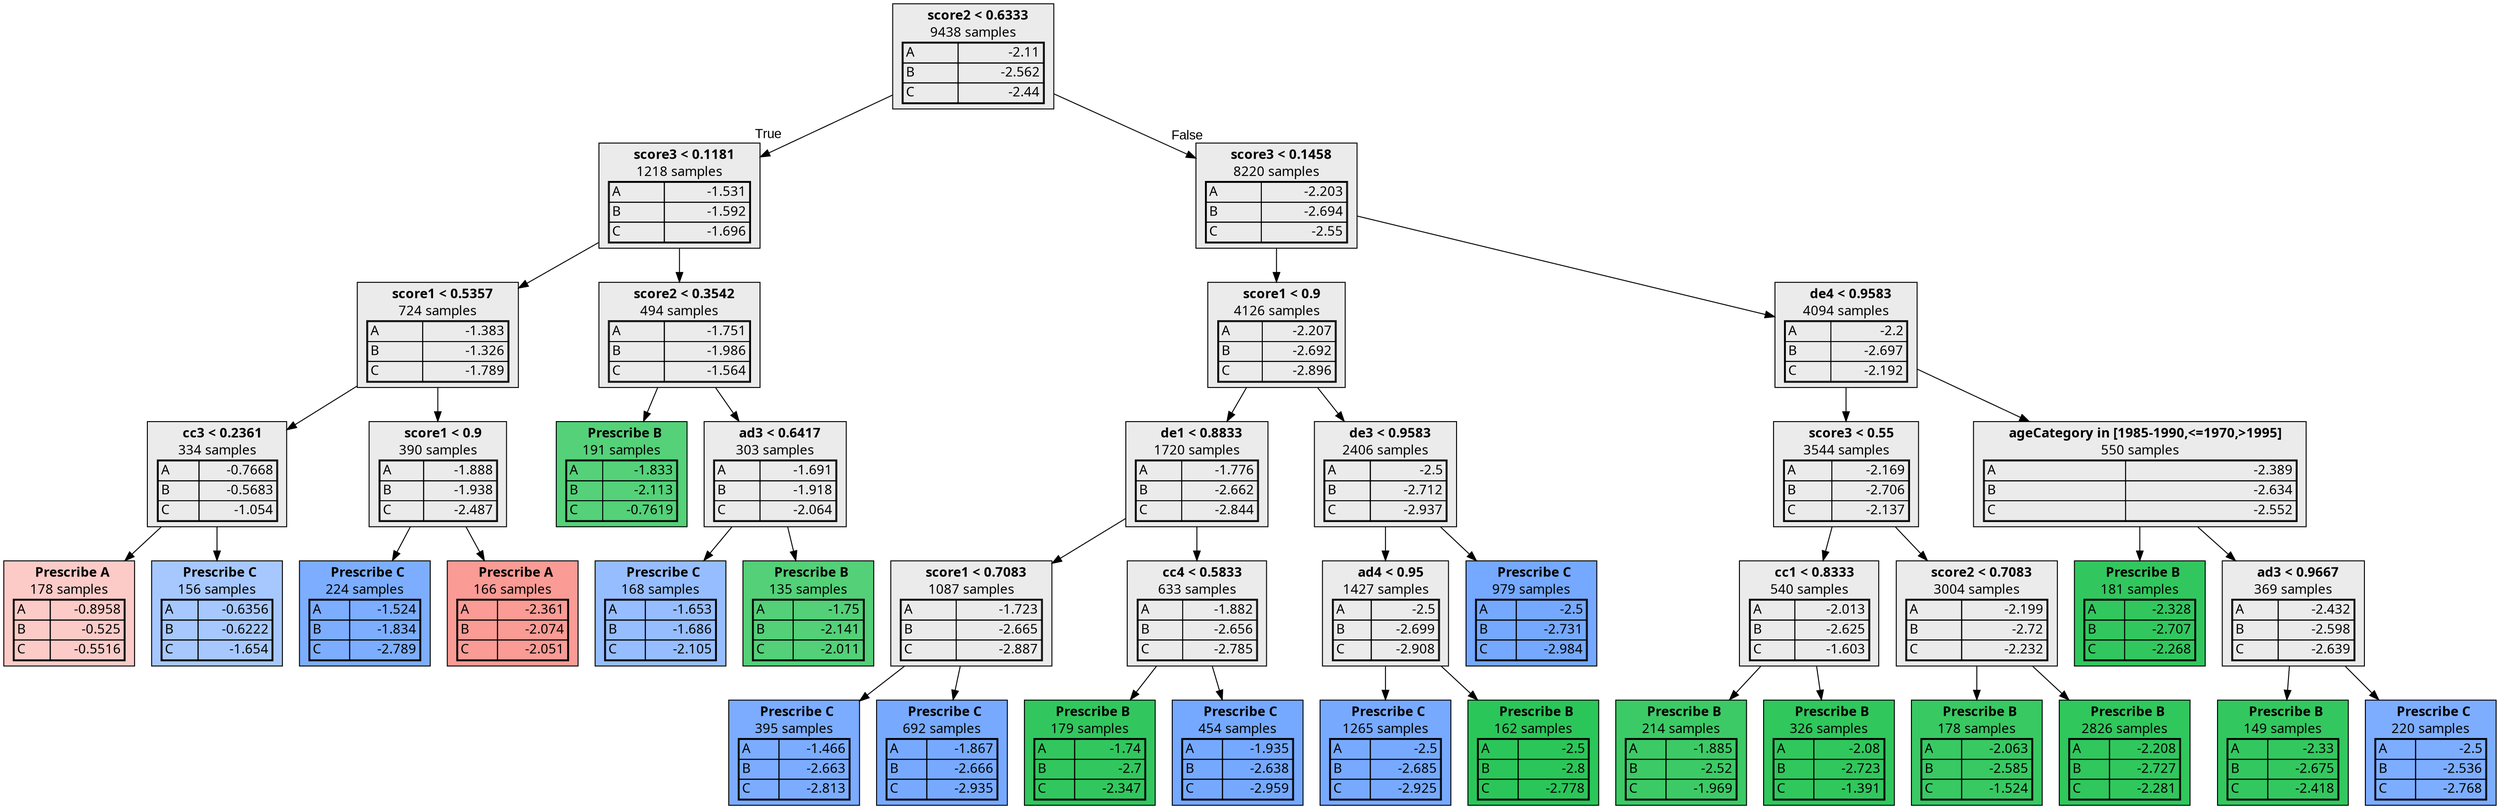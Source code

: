 digraph {
    1 [label=<  <TABLE BORDER="0" CELLPADDING="0">
      <TR>
    <TD>
      <B> score2 &lt; 0.6333</B>
    </TD>
  </TR>

    <TR>
      <TD>9438 samples</TD>
    </TR>
    <TR>
  <TD>
    <TABLE CELLSPACING="0">
      
        <TR >
    <TD ALIGN="LEFT">A</TD>
    <TD ALIGN="RIGHT">-2.11</TD>
  </TR>
  <TR class="highlighted">
    <TD ALIGN="LEFT">B</TD>
    <TD ALIGN="RIGHT">-2.562</TD>
  </TR>
  <TR >
    <TD ALIGN="LEFT">C</TD>
    <TD ALIGN="RIGHT">-2.44</TD>
  </TR>

    </TABLE>
  </TD>
</TR>

  </TABLE>
>,fillcolor="#EBEBEB",shape=box,fontname="bold arial",style="filled"];
    1 -> 2 [labeldistance=2.5, labelangle=45, headlabel="True",fontname="arial"];
    1 -> 15 [labeldistance=2.5, labelangle=-45, headlabel="False",fontname="arial"];
    2 [label=<  <TABLE BORDER="0" CELLPADDING="0">
      <TR>
    <TD>
      <B> score3 &lt; 0.1181</B>
    </TD>
  </TR>

    <TR>
      <TD>1218 samples</TD>
    </TR>
    <TR>
  <TD>
    <TABLE CELLSPACING="0">
      
        <TR >
    <TD ALIGN="LEFT">A</TD>
    <TD ALIGN="RIGHT">-1.531</TD>
  </TR>
  <TR >
    <TD ALIGN="LEFT">B</TD>
    <TD ALIGN="RIGHT">-1.592</TD>
  </TR>
  <TR class="highlighted">
    <TD ALIGN="LEFT">C</TD>
    <TD ALIGN="RIGHT">-1.696</TD>
  </TR>

    </TABLE>
  </TD>
</TR>

  </TABLE>
>,fillcolor="#EBEBEB",shape=box,fontname="bold arial",style="filled"];
    2 -> 3;
    2 -> 10;
    3 [label=<  <TABLE BORDER="0" CELLPADDING="0">
      <TR>
    <TD>
      <B> score1 &lt; 0.5357</B>
    </TD>
  </TR>

    <TR>
      <TD>724 samples</TD>
    </TR>
    <TR>
  <TD>
    <TABLE CELLSPACING="0">
      
        <TR >
    <TD ALIGN="LEFT">A</TD>
    <TD ALIGN="RIGHT">-1.383</TD>
  </TR>
  <TR >
    <TD ALIGN="LEFT">B</TD>
    <TD ALIGN="RIGHT">-1.326</TD>
  </TR>
  <TR class="highlighted">
    <TD ALIGN="LEFT">C</TD>
    <TD ALIGN="RIGHT">-1.789</TD>
  </TR>

    </TABLE>
  </TD>
</TR>

  </TABLE>
>,fillcolor="#EBEBEB",shape=box,fontname="bold arial",style="filled"];
    3 -> 4;
    3 -> 7;
    4 [label=<  <TABLE BORDER="0" CELLPADDING="0">
      <TR>
    <TD>
      <B> cc3 &lt; 0.2361</B>
    </TD>
  </TR>

    <TR>
      <TD>334 samples</TD>
    </TR>
    <TR>
  <TD>
    <TABLE CELLSPACING="0">
      
        <TR >
    <TD ALIGN="LEFT">A</TD>
    <TD ALIGN="RIGHT">-0.7668</TD>
  </TR>
  <TR >
    <TD ALIGN="LEFT">B</TD>
    <TD ALIGN="RIGHT">-0.5683</TD>
  </TR>
  <TR class="highlighted">
    <TD ALIGN="LEFT">C</TD>
    <TD ALIGN="RIGHT">-1.054</TD>
  </TR>

    </TABLE>
  </TD>
</TR>

  </TABLE>
>,fillcolor="#EBEBEB",shape=box,fontname="bold arial",style="filled"];
    4 -> 5;
    4 -> 6;
    5 [label=<  <TABLE BORDER="0" CELLPADDING="0">
      <TR>
    <TD>
      <B>Prescribe A</B>
    </TD>
  </TR>

    <TR>
      <TD>178 samples</TD>
    </TR>
    <TR>
  <TD>
    <TABLE CELLSPACING="0">
      
        <TR class="highlighted">
    <TD ALIGN="LEFT">A</TD>
    <TD ALIGN="RIGHT">-0.8958</TD>
  </TR>
  <TR >
    <TD ALIGN="LEFT">B</TD>
    <TD ALIGN="RIGHT">-0.525</TD>
  </TR>
  <TR >
    <TD ALIGN="LEFT">C</TD>
    <TD ALIGN="RIGHT">-0.5516</TD>
  </TR>

    </TABLE>
  </TD>
</TR>

  </TABLE>
>,fillcolor="#F8766D60",shape=box,fontname="bold arial",style="filled",color=black];
    6 [label=<  <TABLE BORDER="0" CELLPADDING="0">
      <TR>
    <TD>
      <B>Prescribe C</B>
    </TD>
  </TR>

    <TR>
      <TD>156 samples</TD>
    </TR>
    <TR>
  <TD>
    <TABLE CELLSPACING="0">
      
        <TR >
    <TD ALIGN="LEFT">A</TD>
    <TD ALIGN="RIGHT">-0.6356</TD>
  </TR>
  <TR >
    <TD ALIGN="LEFT">B</TD>
    <TD ALIGN="RIGHT">-0.6222</TD>
  </TR>
  <TR class="highlighted">
    <TD ALIGN="LEFT">C</TD>
    <TD ALIGN="RIGHT">-1.654</TD>
  </TR>

    </TABLE>
  </TD>
</TR>

  </TABLE>
>,fillcolor="#619CFF8e",shape=box,fontname="bold arial",style="filled",color=black];
    7 [label=<  <TABLE BORDER="0" CELLPADDING="0">
      <TR>
    <TD>
      <B> score1 &lt; 0.9</B>
    </TD>
  </TR>

    <TR>
      <TD>390 samples</TD>
    </TR>
    <TR>
  <TD>
    <TABLE CELLSPACING="0">
      
        <TR >
    <TD ALIGN="LEFT">A</TD>
    <TD ALIGN="RIGHT">-1.888</TD>
  </TR>
  <TR >
    <TD ALIGN="LEFT">B</TD>
    <TD ALIGN="RIGHT">-1.938</TD>
  </TR>
  <TR class="highlighted">
    <TD ALIGN="LEFT">C</TD>
    <TD ALIGN="RIGHT">-2.487</TD>
  </TR>

    </TABLE>
  </TD>
</TR>

  </TABLE>
>,fillcolor="#EBEBEB",shape=box,fontname="bold arial",style="filled"];
    7 -> 8;
    7 -> 9;
    8 [label=<  <TABLE BORDER="0" CELLPADDING="0">
      <TR>
    <TD>
      <B>Prescribe C</B>
    </TD>
  </TR>

    <TR>
      <TD>224 samples</TD>
    </TR>
    <TR>
  <TD>
    <TABLE CELLSPACING="0">
      
        <TR >
    <TD ALIGN="LEFT">A</TD>
    <TD ALIGN="RIGHT">-1.524</TD>
  </TR>
  <TR >
    <TD ALIGN="LEFT">B</TD>
    <TD ALIGN="RIGHT">-1.834</TD>
  </TR>
  <TR class="highlighted">
    <TD ALIGN="LEFT">C</TD>
    <TD ALIGN="RIGHT">-2.789</TD>
  </TR>

    </TABLE>
  </TD>
</TR>

  </TABLE>
>,fillcolor="#619CFFd3",shape=box,fontname="bold arial",style="filled",color=black];
    9 [label=<  <TABLE BORDER="0" CELLPADDING="0">
      <TR>
    <TD>
      <B>Prescribe A</B>
    </TD>
  </TR>

    <TR>
      <TD>166 samples</TD>
    </TR>
    <TR>
  <TD>
    <TABLE CELLSPACING="0">
      
        <TR class="highlighted">
    <TD ALIGN="LEFT">A</TD>
    <TD ALIGN="RIGHT">-2.361</TD>
  </TR>
  <TR >
    <TD ALIGN="LEFT">B</TD>
    <TD ALIGN="RIGHT">-2.074</TD>
  </TR>
  <TR >
    <TD ALIGN="LEFT">C</TD>
    <TD ALIGN="RIGHT">-2.051</TD>
  </TR>

    </TABLE>
  </TD>
</TR>

  </TABLE>
>,fillcolor="#F8766Db9",shape=box,fontname="bold arial",style="filled",color=black];
    10 [label=<  <TABLE BORDER="0" CELLPADDING="0">
      <TR>
    <TD>
      <B> score2 &lt; 0.3542</B>
    </TD>
  </TR>

    <TR>
      <TD>494 samples</TD>
    </TR>
    <TR>
  <TD>
    <TABLE CELLSPACING="0">
      
        <TR >
    <TD ALIGN="LEFT">A</TD>
    <TD ALIGN="RIGHT">-1.751</TD>
  </TR>
  <TR class="highlighted">
    <TD ALIGN="LEFT">B</TD>
    <TD ALIGN="RIGHT">-1.986</TD>
  </TR>
  <TR >
    <TD ALIGN="LEFT">C</TD>
    <TD ALIGN="RIGHT">-1.564</TD>
  </TR>

    </TABLE>
  </TD>
</TR>

  </TABLE>
>,fillcolor="#EBEBEB",shape=box,fontname="bold arial",style="filled"];
    10 -> 11;
    10 -> 12;
    11 [label=<  <TABLE BORDER="0" CELLPADDING="0">
      <TR>
    <TD>
      <B>Prescribe B</B>
    </TD>
  </TR>

    <TR>
      <TD>191 samples</TD>
    </TR>
    <TR>
  <TD>
    <TABLE CELLSPACING="0">
      
        <TR >
    <TD ALIGN="LEFT">A</TD>
    <TD ALIGN="RIGHT">-1.833</TD>
  </TR>
  <TR class="highlighted">
    <TD ALIGN="LEFT">B</TD>
    <TD ALIGN="RIGHT">-2.113</TD>
  </TR>
  <TR >
    <TD ALIGN="LEFT">C</TD>
    <TD ALIGN="RIGHT">-0.7619</TD>
  </TR>

    </TABLE>
  </TD>
</TR>

  </TABLE>
>,fillcolor="#00BA38aa",shape=box,fontname="bold arial",style="filled",color=black];
    12 [label=<  <TABLE BORDER="0" CELLPADDING="0">
      <TR>
    <TD>
      <B> ad3 &lt; 0.6417</B>
    </TD>
  </TR>

    <TR>
      <TD>303 samples</TD>
    </TR>
    <TR>
  <TD>
    <TABLE CELLSPACING="0">
      
        <TR >
    <TD ALIGN="LEFT">A</TD>
    <TD ALIGN="RIGHT">-1.691</TD>
  </TR>
  <TR >
    <TD ALIGN="LEFT">B</TD>
    <TD ALIGN="RIGHT">-1.918</TD>
  </TR>
  <TR class="highlighted">
    <TD ALIGN="LEFT">C</TD>
    <TD ALIGN="RIGHT">-2.064</TD>
  </TR>

    </TABLE>
  </TD>
</TR>

  </TABLE>
>,fillcolor="#EBEBEB",shape=box,fontname="bold arial",style="filled"];
    12 -> 13;
    12 -> 14;
    13 [label=<  <TABLE BORDER="0" CELLPADDING="0">
      <TR>
    <TD>
      <B>Prescribe C</B>
    </TD>
  </TR>

    <TR>
      <TD>168 samples</TD>
    </TR>
    <TR>
  <TD>
    <TABLE CELLSPACING="0">
      
        <TR >
    <TD ALIGN="LEFT">A</TD>
    <TD ALIGN="RIGHT">-1.653</TD>
  </TR>
  <TR >
    <TD ALIGN="LEFT">B</TD>
    <TD ALIGN="RIGHT">-1.686</TD>
  </TR>
  <TR class="highlighted">
    <TD ALIGN="LEFT">C</TD>
    <TD ALIGN="RIGHT">-2.105</TD>
  </TR>

    </TABLE>
  </TD>
</TR>

  </TABLE>
>,fillcolor="#619CFFa9",shape=box,fontname="bold arial",style="filled",color=black];
    14 [label=<  <TABLE BORDER="0" CELLPADDING="0">
      <TR>
    <TD>
      <B>Prescribe B</B>
    </TD>
  </TR>

    <TR>
      <TD>135 samples</TD>
    </TR>
    <TR>
  <TD>
    <TABLE CELLSPACING="0">
      
        <TR >
    <TD ALIGN="LEFT">A</TD>
    <TD ALIGN="RIGHT">-1.75</TD>
  </TR>
  <TR class="highlighted">
    <TD ALIGN="LEFT">B</TD>
    <TD ALIGN="RIGHT">-2.141</TD>
  </TR>
  <TR >
    <TD ALIGN="LEFT">C</TD>
    <TD ALIGN="RIGHT">-2.011</TD>
  </TR>

    </TABLE>
  </TD>
</TR>

  </TABLE>
>,fillcolor="#00BA38ac",shape=box,fontname="bold arial",style="filled",color=black];
    15 [label=<  <TABLE BORDER="0" CELLPADDING="0">
      <TR>
    <TD>
      <B> score3 &lt; 0.1458</B>
    </TD>
  </TR>

    <TR>
      <TD>8220 samples</TD>
    </TR>
    <TR>
  <TD>
    <TABLE CELLSPACING="0">
      
        <TR >
    <TD ALIGN="LEFT">A</TD>
    <TD ALIGN="RIGHT">-2.203</TD>
  </TR>
  <TR class="highlighted">
    <TD ALIGN="LEFT">B</TD>
    <TD ALIGN="RIGHT">-2.694</TD>
  </TR>
  <TR >
    <TD ALIGN="LEFT">C</TD>
    <TD ALIGN="RIGHT">-2.55</TD>
  </TR>

    </TABLE>
  </TD>
</TR>

  </TABLE>
>,fillcolor="#EBEBEB",shape=box,fontname="bold arial",style="filled"];
    15 -> 16;
    15 -> 29;
    16 [label=<  <TABLE BORDER="0" CELLPADDING="0">
      <TR>
    <TD>
      <B> score1 &lt; 0.9</B>
    </TD>
  </TR>

    <TR>
      <TD>4126 samples</TD>
    </TR>
    <TR>
  <TD>
    <TABLE CELLSPACING="0">
      
        <TR >
    <TD ALIGN="LEFT">A</TD>
    <TD ALIGN="RIGHT">-2.207</TD>
  </TR>
  <TR >
    <TD ALIGN="LEFT">B</TD>
    <TD ALIGN="RIGHT">-2.692</TD>
  </TR>
  <TR class="highlighted">
    <TD ALIGN="LEFT">C</TD>
    <TD ALIGN="RIGHT">-2.896</TD>
  </TR>

    </TABLE>
  </TD>
</TR>

  </TABLE>
>,fillcolor="#EBEBEB",shape=box,fontname="bold arial",style="filled"];
    16 -> 17;
    16 -> 24;
    17 [label=<  <TABLE BORDER="0" CELLPADDING="0">
      <TR>
    <TD>
      <B> de1 &lt; 0.8833</B>
    </TD>
  </TR>

    <TR>
      <TD>1720 samples</TD>
    </TR>
    <TR>
  <TD>
    <TABLE CELLSPACING="0">
      
        <TR >
    <TD ALIGN="LEFT">A</TD>
    <TD ALIGN="RIGHT">-1.776</TD>
  </TR>
  <TR >
    <TD ALIGN="LEFT">B</TD>
    <TD ALIGN="RIGHT">-2.662</TD>
  </TR>
  <TR class="highlighted">
    <TD ALIGN="LEFT">C</TD>
    <TD ALIGN="RIGHT">-2.844</TD>
  </TR>

    </TABLE>
  </TD>
</TR>

  </TABLE>
>,fillcolor="#EBEBEB",shape=box,fontname="bold arial",style="filled"];
    17 -> 18;
    17 -> 21;
    18 [label=<  <TABLE BORDER="0" CELLPADDING="0">
      <TR>
    <TD>
      <B> score1 &lt; 0.7083</B>
    </TD>
  </TR>

    <TR>
      <TD>1087 samples</TD>
    </TR>
    <TR>
  <TD>
    <TABLE CELLSPACING="0">
      
        <TR >
    <TD ALIGN="LEFT">A</TD>
    <TD ALIGN="RIGHT">-1.723</TD>
  </TR>
  <TR >
    <TD ALIGN="LEFT">B</TD>
    <TD ALIGN="RIGHT">-2.665</TD>
  </TR>
  <TR class="highlighted">
    <TD ALIGN="LEFT">C</TD>
    <TD ALIGN="RIGHT">-2.887</TD>
  </TR>

    </TABLE>
  </TD>
</TR>

  </TABLE>
>,fillcolor="#EBEBEB",shape=box,fontname="bold arial",style="filled"];
    18 -> 19;
    18 -> 20;
    19 [label=<  <TABLE BORDER="0" CELLPADDING="0">
      <TR>
    <TD>
      <B>Prescribe C</B>
    </TD>
  </TR>

    <TR>
      <TD>395 samples</TD>
    </TR>
    <TR>
  <TD>
    <TABLE CELLSPACING="0">
      
        <TR >
    <TD ALIGN="LEFT">A</TD>
    <TD ALIGN="RIGHT">-1.466</TD>
  </TR>
  <TR >
    <TD ALIGN="LEFT">B</TD>
    <TD ALIGN="RIGHT">-2.663</TD>
  </TR>
  <TR class="highlighted">
    <TD ALIGN="LEFT">C</TD>
    <TD ALIGN="RIGHT">-2.813</TD>
  </TR>

    </TABLE>
  </TD>
</TR>

  </TABLE>
>,fillcolor="#619CFFd5",shape=box,fontname="bold arial",style="filled",color=black];
    20 [label=<  <TABLE BORDER="0" CELLPADDING="0">
      <TR>
    <TD>
      <B>Prescribe C</B>
    </TD>
  </TR>

    <TR>
      <TD>692 samples</TD>
    </TR>
    <TR>
  <TD>
    <TABLE CELLSPACING="0">
      
        <TR >
    <TD ALIGN="LEFT">A</TD>
    <TD ALIGN="RIGHT">-1.867</TD>
  </TR>
  <TR >
    <TD ALIGN="LEFT">B</TD>
    <TD ALIGN="RIGHT">-2.666</TD>
  </TR>
  <TR class="highlighted">
    <TD ALIGN="LEFT">C</TD>
    <TD ALIGN="RIGHT">-2.935</TD>
  </TR>

    </TABLE>
  </TD>
</TR>

  </TABLE>
>,fillcolor="#619CFFdc",shape=box,fontname="bold arial",style="filled",color=black];
    21 [label=<  <TABLE BORDER="0" CELLPADDING="0">
      <TR>
    <TD>
      <B> cc4 &lt; 0.5833</B>
    </TD>
  </TR>

    <TR>
      <TD>633 samples</TD>
    </TR>
    <TR>
  <TD>
    <TABLE CELLSPACING="0">
      
        <TR >
    <TD ALIGN="LEFT">A</TD>
    <TD ALIGN="RIGHT">-1.882</TD>
  </TR>
  <TR >
    <TD ALIGN="LEFT">B</TD>
    <TD ALIGN="RIGHT">-2.656</TD>
  </TR>
  <TR class="highlighted">
    <TD ALIGN="LEFT">C</TD>
    <TD ALIGN="RIGHT">-2.785</TD>
  </TR>

    </TABLE>
  </TD>
</TR>

  </TABLE>
>,fillcolor="#EBEBEB",shape=box,fontname="bold arial",style="filled"];
    21 -> 22;
    21 -> 23;
    22 [label=<  <TABLE BORDER="0" CELLPADDING="0">
      <TR>
    <TD>
      <B>Prescribe B</B>
    </TD>
  </TR>

    <TR>
      <TD>179 samples</TD>
    </TR>
    <TR>
  <TD>
    <TABLE CELLSPACING="0">
      
        <TR >
    <TD ALIGN="LEFT">A</TD>
    <TD ALIGN="RIGHT">-1.74</TD>
  </TR>
  <TR class="highlighted">
    <TD ALIGN="LEFT">B</TD>
    <TD ALIGN="RIGHT">-2.7</TD>
  </TR>
  <TR >
    <TD ALIGN="LEFT">C</TD>
    <TD ALIGN="RIGHT">-2.347</TD>
  </TR>

    </TABLE>
  </TD>
</TR>

  </TABLE>
>,fillcolor="#00BA38ce",shape=box,fontname="bold arial",style="filled",color=black];
    23 [label=<  <TABLE BORDER="0" CELLPADDING="0">
      <TR>
    <TD>
      <B>Prescribe C</B>
    </TD>
  </TR>

    <TR>
      <TD>454 samples</TD>
    </TR>
    <TR>
  <TD>
    <TABLE CELLSPACING="0">
      
        <TR >
    <TD ALIGN="LEFT">A</TD>
    <TD ALIGN="RIGHT">-1.935</TD>
  </TR>
  <TR >
    <TD ALIGN="LEFT">B</TD>
    <TD ALIGN="RIGHT">-2.638</TD>
  </TR>
  <TR class="highlighted">
    <TD ALIGN="LEFT">C</TD>
    <TD ALIGN="RIGHT">-2.959</TD>
  </TR>

    </TABLE>
  </TD>
</TR>

  </TABLE>
>,fillcolor="#619CFFde",shape=box,fontname="bold arial",style="filled",color=black];
    24 [label=<  <TABLE BORDER="0" CELLPADDING="0">
      <TR>
    <TD>
      <B> de3 &lt; 0.9583</B>
    </TD>
  </TR>

    <TR>
      <TD>2406 samples</TD>
    </TR>
    <TR>
  <TD>
    <TABLE CELLSPACING="0">
      
        <TR >
    <TD ALIGN="LEFT">A</TD>
    <TD ALIGN="RIGHT">-2.5</TD>
  </TR>
  <TR >
    <TD ALIGN="LEFT">B</TD>
    <TD ALIGN="RIGHT">-2.712</TD>
  </TR>
  <TR class="highlighted">
    <TD ALIGN="LEFT">C</TD>
    <TD ALIGN="RIGHT">-2.937</TD>
  </TR>

    </TABLE>
  </TD>
</TR>

  </TABLE>
>,fillcolor="#EBEBEB",shape=box,fontname="bold arial",style="filled"];
    24 -> 25;
    24 -> 28;
    25 [label=<  <TABLE BORDER="0" CELLPADDING="0">
      <TR>
    <TD>
      <B> ad4 &lt; 0.95</B>
    </TD>
  </TR>

    <TR>
      <TD>1427 samples</TD>
    </TR>
    <TR>
  <TD>
    <TABLE CELLSPACING="0">
      
        <TR >
    <TD ALIGN="LEFT">A</TD>
    <TD ALIGN="RIGHT">-2.5</TD>
  </TR>
  <TR >
    <TD ALIGN="LEFT">B</TD>
    <TD ALIGN="RIGHT">-2.699</TD>
  </TR>
  <TR class="highlighted">
    <TD ALIGN="LEFT">C</TD>
    <TD ALIGN="RIGHT">-2.908</TD>
  </TR>

    </TABLE>
  </TD>
</TR>

  </TABLE>
>,fillcolor="#EBEBEB",shape=box,fontname="bold arial",style="filled"];
    25 -> 26;
    25 -> 27;
    26 [label=<  <TABLE BORDER="0" CELLPADDING="0">
      <TR>
    <TD>
      <B>Prescribe C</B>
    </TD>
  </TR>

    <TR>
      <TD>1265 samples</TD>
    </TR>
    <TR>
  <TD>
    <TABLE CELLSPACING="0">
      
        <TR >
    <TD ALIGN="LEFT">A</TD>
    <TD ALIGN="RIGHT">-2.5</TD>
  </TR>
  <TR >
    <TD ALIGN="LEFT">B</TD>
    <TD ALIGN="RIGHT">-2.685</TD>
  </TR>
  <TR class="highlighted">
    <TD ALIGN="LEFT">C</TD>
    <TD ALIGN="RIGHT">-2.925</TD>
  </TR>

    </TABLE>
  </TD>
</TR>

  </TABLE>
>,fillcolor="#619CFFdb",shape=box,fontname="bold arial",style="filled",color=black];
    27 [label=<  <TABLE BORDER="0" CELLPADDING="0">
      <TR>
    <TD>
      <B>Prescribe B</B>
    </TD>
  </TR>

    <TR>
      <TD>162 samples</TD>
    </TR>
    <TR>
  <TD>
    <TABLE CELLSPACING="0">
      
        <TR >
    <TD ALIGN="LEFT">A</TD>
    <TD ALIGN="RIGHT">-2.5</TD>
  </TR>
  <TR class="highlighted">
    <TD ALIGN="LEFT">B</TD>
    <TD ALIGN="RIGHT">-2.8</TD>
  </TR>
  <TR >
    <TD ALIGN="LEFT">C</TD>
    <TD ALIGN="RIGHT">-2.778</TD>
  </TR>

    </TABLE>
  </TD>
</TR>

  </TABLE>
>,fillcolor="#00BA38d4",shape=box,fontname="bold arial",style="filled",color=black];
    28 [label=<  <TABLE BORDER="0" CELLPADDING="0">
      <TR>
    <TD>
      <B>Prescribe C</B>
    </TD>
  </TR>

    <TR>
      <TD>979 samples</TD>
    </TR>
    <TR>
  <TD>
    <TABLE CELLSPACING="0">
      
        <TR >
    <TD ALIGN="LEFT">A</TD>
    <TD ALIGN="RIGHT">-2.5</TD>
  </TR>
  <TR >
    <TD ALIGN="LEFT">B</TD>
    <TD ALIGN="RIGHT">-2.731</TD>
  </TR>
  <TR class="highlighted">
    <TD ALIGN="LEFT">C</TD>
    <TD ALIGN="RIGHT">-2.984</TD>
  </TR>

    </TABLE>
  </TD>
</TR>

  </TABLE>
>,fillcolor="#619CFFdf",shape=box,fontname="bold arial",style="filled",color=black];
    29 [label=<  <TABLE BORDER="0" CELLPADDING="0">
      <TR>
    <TD>
      <B> de4 &lt; 0.9583</B>
    </TD>
  </TR>

    <TR>
      <TD>4094 samples</TD>
    </TR>
    <TR>
  <TD>
    <TABLE CELLSPACING="0">
      
        <TR >
    <TD ALIGN="LEFT">A</TD>
    <TD ALIGN="RIGHT">-2.2</TD>
  </TR>
  <TR class="highlighted">
    <TD ALIGN="LEFT">B</TD>
    <TD ALIGN="RIGHT">-2.697</TD>
  </TR>
  <TR >
    <TD ALIGN="LEFT">C</TD>
    <TD ALIGN="RIGHT">-2.192</TD>
  </TR>

    </TABLE>
  </TD>
</TR>

  </TABLE>
>,fillcolor="#EBEBEB",shape=box,fontname="bold arial",style="filled"];
    29 -> 30;
    29 -> 37;
    30 [label=<  <TABLE BORDER="0" CELLPADDING="0">
      <TR>
    <TD>
      <B> score3 &lt; 0.55</B>
    </TD>
  </TR>

    <TR>
      <TD>3544 samples</TD>
    </TR>
    <TR>
  <TD>
    <TABLE CELLSPACING="0">
      
        <TR >
    <TD ALIGN="LEFT">A</TD>
    <TD ALIGN="RIGHT">-2.169</TD>
  </TR>
  <TR class="highlighted">
    <TD ALIGN="LEFT">B</TD>
    <TD ALIGN="RIGHT">-2.706</TD>
  </TR>
  <TR >
    <TD ALIGN="LEFT">C</TD>
    <TD ALIGN="RIGHT">-2.137</TD>
  </TR>

    </TABLE>
  </TD>
</TR>

  </TABLE>
>,fillcolor="#EBEBEB",shape=box,fontname="bold arial",style="filled"];
    30 -> 31;
    30 -> 34;
    31 [label=<  <TABLE BORDER="0" CELLPADDING="0">
      <TR>
    <TD>
      <B> cc1 &lt; 0.8333</B>
    </TD>
  </TR>

    <TR>
      <TD>540 samples</TD>
    </TR>
    <TR>
  <TD>
    <TABLE CELLSPACING="0">
      
        <TR >
    <TD ALIGN="LEFT">A</TD>
    <TD ALIGN="RIGHT">-2.013</TD>
  </TR>
  <TR class="highlighted">
    <TD ALIGN="LEFT">B</TD>
    <TD ALIGN="RIGHT">-2.625</TD>
  </TR>
  <TR >
    <TD ALIGN="LEFT">C</TD>
    <TD ALIGN="RIGHT">-1.603</TD>
  </TR>

    </TABLE>
  </TD>
</TR>

  </TABLE>
>,fillcolor="#EBEBEB",shape=box,fontname="bold arial",style="filled"];
    31 -> 32;
    31 -> 33;
    32 [label=<  <TABLE BORDER="0" CELLPADDING="0">
      <TR>
    <TD>
      <B>Prescribe B</B>
    </TD>
  </TR>

    <TR>
      <TD>214 samples</TD>
    </TR>
    <TR>
  <TD>
    <TABLE CELLSPACING="0">
      
        <TR >
    <TD ALIGN="LEFT">A</TD>
    <TD ALIGN="RIGHT">-1.885</TD>
  </TR>
  <TR class="highlighted">
    <TD ALIGN="LEFT">B</TD>
    <TD ALIGN="RIGHT">-2.52</TD>
  </TR>
  <TR >
    <TD ALIGN="LEFT">C</TD>
    <TD ALIGN="RIGHT">-1.969</TD>
  </TR>

    </TABLE>
  </TD>
</TR>

  </TABLE>
>,fillcolor="#00BA38c3",shape=box,fontname="bold arial",style="filled",color=black];
    33 [label=<  <TABLE BORDER="0" CELLPADDING="0">
      <TR>
    <TD>
      <B>Prescribe B</B>
    </TD>
  </TR>

    <TR>
      <TD>326 samples</TD>
    </TR>
    <TR>
  <TD>
    <TABLE CELLSPACING="0">
      
        <TR >
    <TD ALIGN="LEFT">A</TD>
    <TD ALIGN="RIGHT">-2.08</TD>
  </TR>
  <TR class="highlighted">
    <TD ALIGN="LEFT">B</TD>
    <TD ALIGN="RIGHT">-2.723</TD>
  </TR>
  <TR >
    <TD ALIGN="LEFT">C</TD>
    <TD ALIGN="RIGHT">-1.391</TD>
  </TR>

    </TABLE>
  </TD>
</TR>

  </TABLE>
>,fillcolor="#00BA38cf",shape=box,fontname="bold arial",style="filled",color=black];
    34 [label=<  <TABLE BORDER="0" CELLPADDING="0">
      <TR>
    <TD>
      <B> score2 &lt; 0.7083</B>
    </TD>
  </TR>

    <TR>
      <TD>3004 samples</TD>
    </TR>
    <TR>
  <TD>
    <TABLE CELLSPACING="0">
      
        <TR >
    <TD ALIGN="LEFT">A</TD>
    <TD ALIGN="RIGHT">-2.199</TD>
  </TR>
  <TR class="highlighted">
    <TD ALIGN="LEFT">B</TD>
    <TD ALIGN="RIGHT">-2.72</TD>
  </TR>
  <TR >
    <TD ALIGN="LEFT">C</TD>
    <TD ALIGN="RIGHT">-2.232</TD>
  </TR>

    </TABLE>
  </TD>
</TR>

  </TABLE>
>,fillcolor="#EBEBEB",shape=box,fontname="bold arial",style="filled"];
    34 -> 35;
    34 -> 36;
    35 [label=<  <TABLE BORDER="0" CELLPADDING="0">
      <TR>
    <TD>
      <B>Prescribe B</B>
    </TD>
  </TR>

    <TR>
      <TD>178 samples</TD>
    </TR>
    <TR>
  <TD>
    <TABLE CELLSPACING="0">
      
        <TR >
    <TD ALIGN="LEFT">A</TD>
    <TD ALIGN="RIGHT">-2.063</TD>
  </TR>
  <TR class="highlighted">
    <TD ALIGN="LEFT">B</TD>
    <TD ALIGN="RIGHT">-2.585</TD>
  </TR>
  <TR >
    <TD ALIGN="LEFT">C</TD>
    <TD ALIGN="RIGHT">-1.524</TD>
  </TR>

    </TABLE>
  </TD>
</TR>

  </TABLE>
>,fillcolor="#00BA38c7",shape=box,fontname="bold arial",style="filled",color=black];
    36 [label=<  <TABLE BORDER="0" CELLPADDING="0">
      <TR>
    <TD>
      <B>Prescribe B</B>
    </TD>
  </TR>

    <TR>
      <TD>2826 samples</TD>
    </TR>
    <TR>
  <TD>
    <TABLE CELLSPACING="0">
      
        <TR >
    <TD ALIGN="LEFT">A</TD>
    <TD ALIGN="RIGHT">-2.208</TD>
  </TR>
  <TR class="highlighted">
    <TD ALIGN="LEFT">B</TD>
    <TD ALIGN="RIGHT">-2.727</TD>
  </TR>
  <TR >
    <TD ALIGN="LEFT">C</TD>
    <TD ALIGN="RIGHT">-2.281</TD>
  </TR>

    </TABLE>
  </TD>
</TR>

  </TABLE>
>,fillcolor="#00BA38cf",shape=box,fontname="bold arial",style="filled",color=black];
    37 [label=<  <TABLE BORDER="0" CELLPADDING="0">
      <TR>
    <TD>
      <B> ageCategory in [1985-1990,&lt;=1970,&gt;1995]</B>
    </TD>
  </TR>

    <TR>
      <TD>550 samples</TD>
    </TR>
    <TR>
  <TD>
    <TABLE CELLSPACING="0">
      
        <TR >
    <TD ALIGN="LEFT">A</TD>
    <TD ALIGN="RIGHT">-2.389</TD>
  </TR>
  <TR class="highlighted">
    <TD ALIGN="LEFT">B</TD>
    <TD ALIGN="RIGHT">-2.634</TD>
  </TR>
  <TR >
    <TD ALIGN="LEFT">C</TD>
    <TD ALIGN="RIGHT">-2.552</TD>
  </TR>

    </TABLE>
  </TD>
</TR>

  </TABLE>
>,fillcolor="#EBEBEB",shape=box,fontname="bold arial",style="filled"];
    37 -> 38;
    37 -> 39;
    38 [label=<  <TABLE BORDER="0" CELLPADDING="0">
      <TR>
    <TD>
      <B>Prescribe B</B>
    </TD>
  </TR>

    <TR>
      <TD>181 samples</TD>
    </TR>
    <TR>
  <TD>
    <TABLE CELLSPACING="0">
      
        <TR >
    <TD ALIGN="LEFT">A</TD>
    <TD ALIGN="RIGHT">-2.328</TD>
  </TR>
  <TR class="highlighted">
    <TD ALIGN="LEFT">B</TD>
    <TD ALIGN="RIGHT">-2.707</TD>
  </TR>
  <TR >
    <TD ALIGN="LEFT">C</TD>
    <TD ALIGN="RIGHT">-2.268</TD>
  </TR>

    </TABLE>
  </TD>
</TR>

  </TABLE>
>,fillcolor="#00BA38ce",shape=box,fontname="bold arial",style="filled",color=black];
    39 [label=<  <TABLE BORDER="0" CELLPADDING="0">
      <TR>
    <TD>
      <B> ad3 &lt; 0.9667</B>
    </TD>
  </TR>

    <TR>
      <TD>369 samples</TD>
    </TR>
    <TR>
  <TD>
    <TABLE CELLSPACING="0">
      
        <TR >
    <TD ALIGN="LEFT">A</TD>
    <TD ALIGN="RIGHT">-2.432</TD>
  </TR>
  <TR >
    <TD ALIGN="LEFT">B</TD>
    <TD ALIGN="RIGHT">-2.598</TD>
  </TR>
  <TR class="highlighted">
    <TD ALIGN="LEFT">C</TD>
    <TD ALIGN="RIGHT">-2.639</TD>
  </TR>

    </TABLE>
  </TD>
</TR>

  </TABLE>
>,fillcolor="#EBEBEB",shape=box,fontname="bold arial",style="filled"];
    39 -> 40;
    39 -> 41;
    40 [label=<  <TABLE BORDER="0" CELLPADDING="0">
      <TR>
    <TD>
      <B>Prescribe B</B>
    </TD>
  </TR>

    <TR>
      <TD>149 samples</TD>
    </TR>
    <TR>
  <TD>
    <TABLE CELLSPACING="0">
      
        <TR >
    <TD ALIGN="LEFT">A</TD>
    <TD ALIGN="RIGHT">-2.33</TD>
  </TR>
  <TR class="highlighted">
    <TD ALIGN="LEFT">B</TD>
    <TD ALIGN="RIGHT">-2.675</TD>
  </TR>
  <TR >
    <TD ALIGN="LEFT">C</TD>
    <TD ALIGN="RIGHT">-2.418</TD>
  </TR>

    </TABLE>
  </TD>
</TR>

  </TABLE>
>,fillcolor="#00BA38cc",shape=box,fontname="bold arial",style="filled",color=black];
    41 [label=<  <TABLE BORDER="0" CELLPADDING="0">
      <TR>
    <TD>
      <B>Prescribe C</B>
    </TD>
  </TR>

    <TR>
      <TD>220 samples</TD>
    </TR>
    <TR>
  <TD>
    <TABLE CELLSPACING="0">
      
        <TR >
    <TD ALIGN="LEFT">A</TD>
    <TD ALIGN="RIGHT">-2.5</TD>
  </TR>
  <TR >
    <TD ALIGN="LEFT">B</TD>
    <TD ALIGN="RIGHT">-2.536</TD>
  </TR>
  <TR class="highlighted">
    <TD ALIGN="LEFT">C</TD>
    <TD ALIGN="RIGHT">-2.768</TD>
  </TR>

    </TABLE>
  </TD>
</TR>

  </TABLE>
>,fillcolor="#619CFFd2",shape=box,fontname="bold arial",style="filled",color=black];
}
